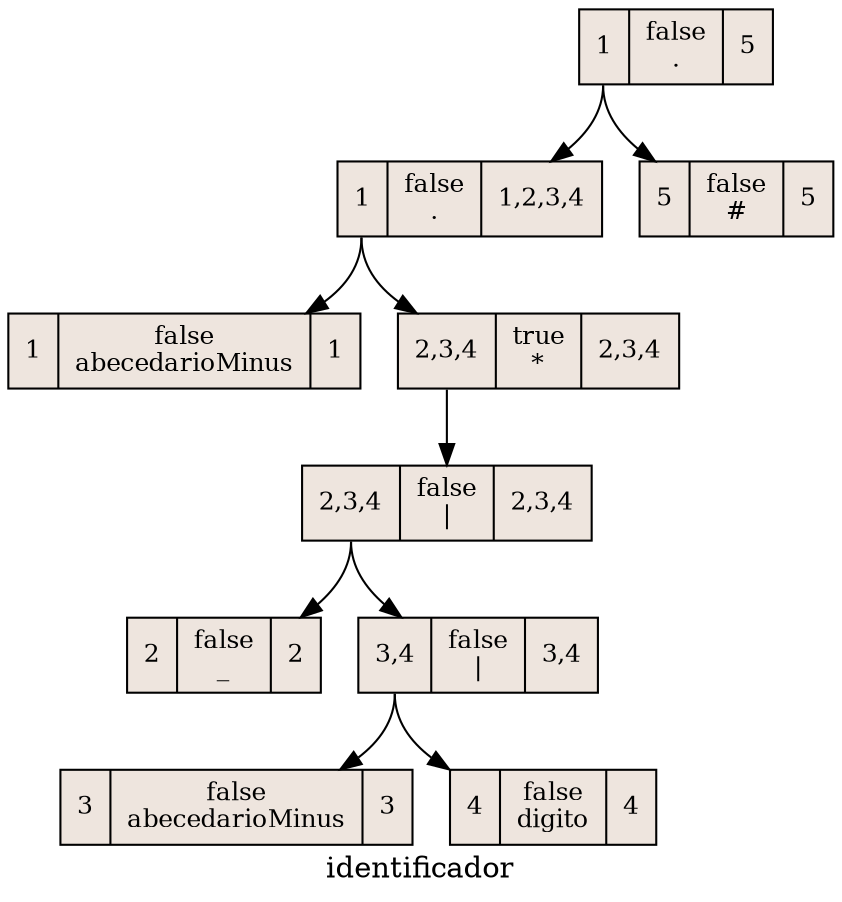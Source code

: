 digraph g{
 label="identificador";rankdir=TB;
node [shape=record, width=0.5, fontsize=12, fillcolor=seashell2, style=filled];
nodo10[ label="<C0>1|false\n.|<C1>5"];
nodo8[ label="<C0>1|false\n.|<C1>1,2,3,4"];
nodo1[ label="<C0>1|false\nabecedarioMinus|<C1>1"];
nodo8:C0->nodo1
nodo7[ label="<C0>2,3,4|true\n*|<C1>2,3,4"];
nodo6[ label="<C0>2,3,4|false\n\||<C1>2,3,4"];
nodo2[ label="<C0>2|false\n_|<C1>2"];
nodo6:C0->nodo2
nodo5[ label="<C0>3,4|false\n\||<C1>3,4"];
nodo3[ label="<C0>3|false\nabecedarioMinus|<C1>3"];
nodo5:C0->nodo3
nodo4[ label="<C0>4|false\ndigito|<C1>4"];
nodo5:C0->nodo4
nodo6:C0->nodo5
nodo7:C0->nodo6
nodo8:C0->nodo7
nodo10:C0->nodo8
nodo9[ label="<C0>5|false\n#|<C1>5"];
nodo10:C0->nodo9
}
